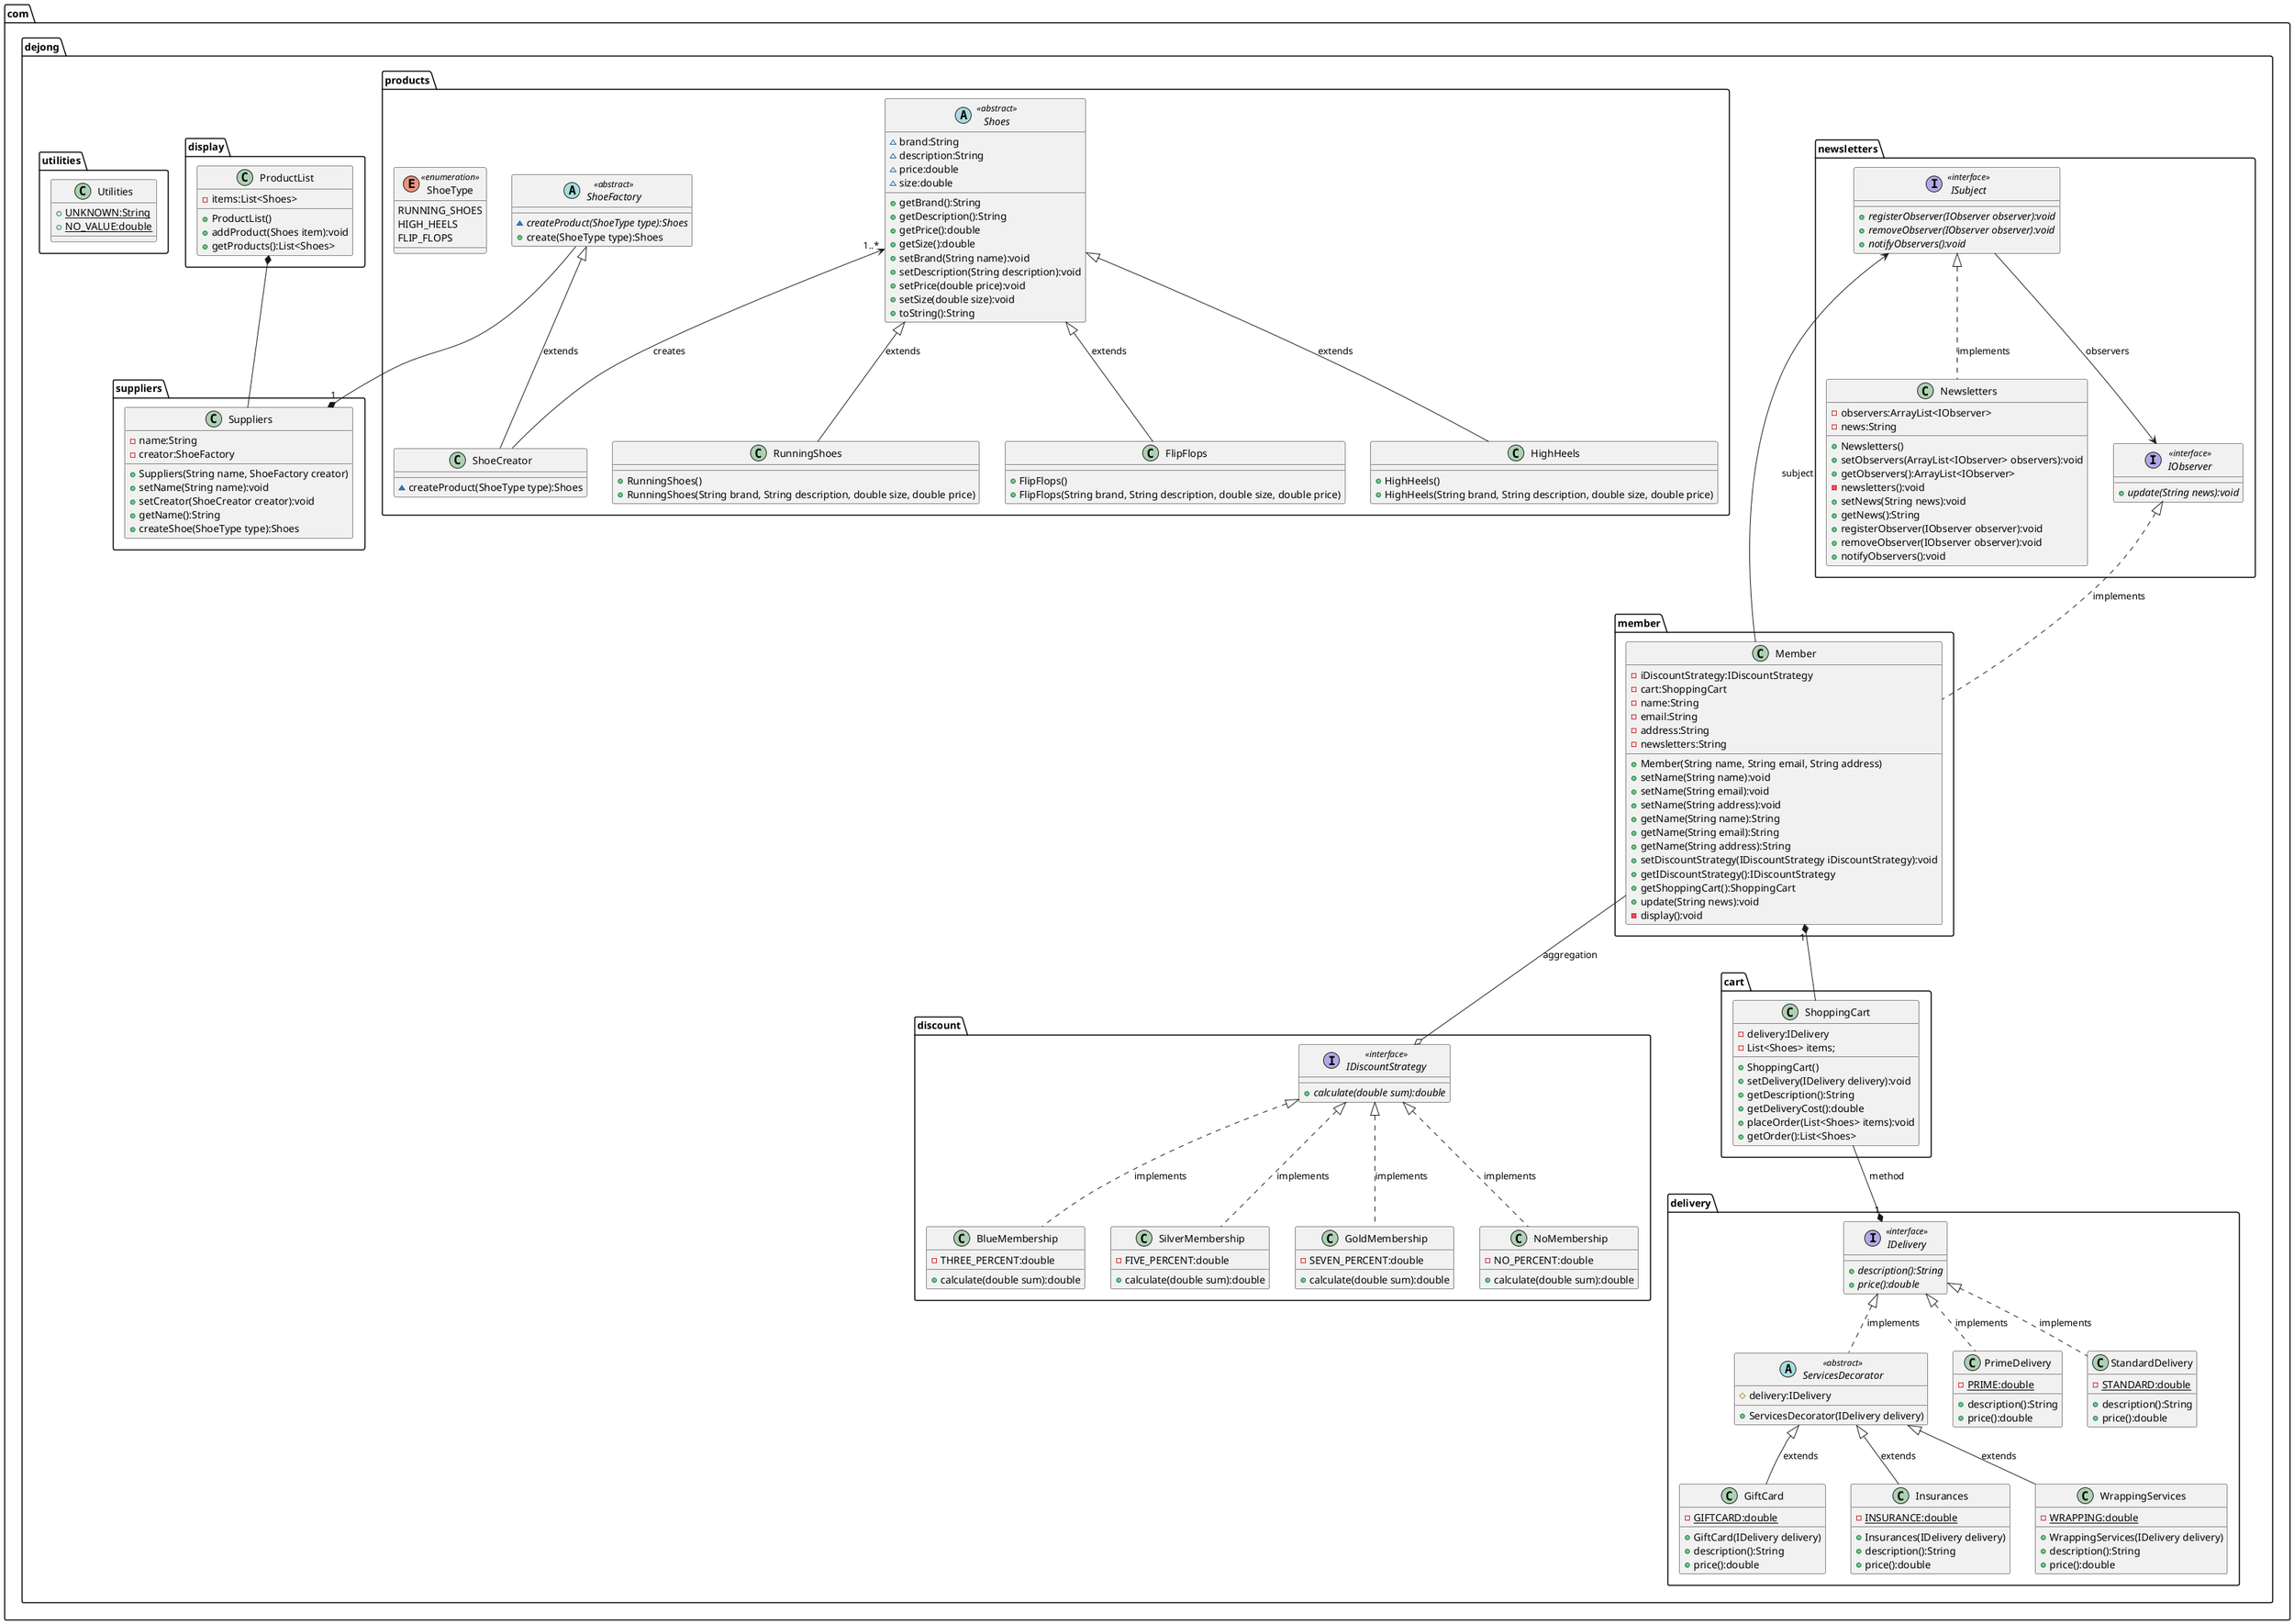 @startuml

'Concrete Class
class com.dejong.discount.BlueMembership {
    - THREE_PERCENT:double
    + calculate(double sum):double
}
class com.dejong.discount.SilverMembership {
    - FIVE_PERCENT:double
    + calculate(double sum):double
}
class com.dejong.discount.GoldMembership {
    - SEVEN_PERCENT:double
    + calculate(double sum):double
}
class com.dejong.discount.NoMembership {
    - NO_PERCENT:double
    + calculate(double sum):double
}
class com.dejong.member.Member {
    - iDiscountStrategy:IDiscountStrategy
    - cart:ShoppingCart
    - name:String
    - email:String
    - address:String
    - newsletters:String
    + Member(String name, String email, String address)
    + setName(String name):void
    + setName(String email):void
    + setName(String address):void
    + getName(String name):String
    + getName(String email):String
    + getName(String address):String
    + setDiscountStrategy(IDiscountStrategy iDiscountStrategy):void
    + getIDiscountStrategy():IDiscountStrategy
    + getShoppingCart():ShoppingCart
    + update(String news):void
    - display():void
}
class com.dejong.newsletters.Newsletters {
    - observers:ArrayList<IObserver>
    - news:String
    + Newsletters()
    + setObservers(ArrayList<IObserver> observers):void
    + getObservers():ArrayList<IObserver>
    - newsletters():void
    + setNews(String news):void
    + getNews():String
    + registerObserver(IObserver observer):void
    + removeObserver(IObserver observer):void
    + notifyObservers():void
}
abstract class com.dejong.delivery.ServicesDecorator << abstract >> {
    # delivery:IDelivery
    + ServicesDecorator(IDelivery delivery)
}
class com.dejong.delivery.GiftCard {
    - {static} GIFTCARD:double
    + GiftCard(IDelivery delivery)
    + {method} description():String
    + {method} price():double
}
class com.dejong.delivery.Insurances{
    - {static} INSURANCE:double
    + Insurances(IDelivery delivery)
    + {method} description():String
    + {method} price():double
}
class com.dejong.delivery.PrimeDelivery {
    - {static} PRIME:double
    + {method} description():String
    + {method} price():double
}
class com.dejong.delivery.StandardDelivery {
    - {static} STANDARD:double
    + {method} description():String
    + {method} price():double
}
class com.dejong.delivery.WrappingServices {
    - {static} WRAPPING:double
    + WrappingServices(IDelivery delivery)
    + {method} description():String
    + {method} price():double
}
class com.dejong.cart.ShoppingCart {
    - delivery:IDelivery
    - List<Shoes> items;
    + ShoppingCart()
    + setDelivery(IDelivery delivery):void
    + getDescription():String
    + getDeliveryCost():double
    + placeOrder(List<Shoes> items):void
    + getOrder():List<Shoes>
}
class com.dejong.products.FlipFlops {
    + FlipFlops()
    + FlipFlops(String brand, String description, double size, double price)
}
class com.dejong.products.HighHeels {
    + HighHeels()
    + HighHeels(String brand, String description, double size, double price)
}
class com.dejong.products.RunningShoes {
    + RunningShoes()
    + RunningShoes(String brand, String description, double size, double price)
}
abstract class com.dejong.products.Shoes << abstract >> {
    ~ brand:String
    ~ description:String
    ~ price:double
    ~ size:double
    + getBrand():String
    + getDescription():String
    + getPrice():double
    + getSize():double
    + setBrand(String name):void
    + setDescription(String description):void
    + setPrice(double price):void
    + setSize(double size):void
    + toString():String
}
abstract class com.dejong.products.ShoeFactory << abstract >> {
    ~ {abstract} createProduct(ShoeType type):Shoes
    + create(ShoeType type):Shoes
}
class com.dejong.products.ShoeCreator {
    ~ createProduct(ShoeType type):Shoes
}
class com.dejong.suppliers.Suppliers {
    - name:String
    - creator:ShoeFactory
    + Suppliers(String name, ShoeFactory creator)
    + setName(String name):void
    + setCreator(ShoeCreator creator):void
    + getName():String
    + createShoe(ShoeType type):Shoes
}
class com.dejong.display.ProductList {
    - items:List<Shoes>
    + ProductList()
    + addProduct(Shoes item):void
    + getProducts():List<Shoes>
}
enum com.dejong.products.ShoeType << enumeration >> {
    RUNNING_SHOES
    HIGH_HEELS
    FLIP_FLOPS
}
class com.dejong.utilities.Utilities {
    + {static} UNKNOWN:String
    + {static} NO_VALUE:double
}

'Interface
interface com.dejong.discount.IDiscountStrategy << interface >> {
    + {abstract} calculate(double sum):double
}
interface com.dejong.newsletters.ISubject << interface >> {
    + {abstract} registerObserver(IObserver observer):void
    + {abstract} removeObserver(IObserver observer):void
    + {abstract} notifyObservers():void
}
interface com.dejong.newsletters.IObserver << interface >> {
    + {abstract} update(String news):void
}
interface com.dejong.delivery.IDelivery << interface >> {
    + {abstract} description():String
    + {abstract} price():double
}

'Relationships
com.dejong.member.Member --o com.dejong.discount.IDiscountStrategy : aggregation
com.dejong.discount.IDiscountStrategy <|.. com.dejong.discount.BlueMembership : implements
com.dejong.discount.IDiscountStrategy <|.. com.dejong.discount.SilverMembership : implements
com.dejong.discount.IDiscountStrategy <|.. com.dejong.discount.GoldMembership : implements
com.dejong.discount.IDiscountStrategy <|.. com.dejong.discount.NoMembership : implements
com.dejong.newsletters.IObserver <|.. com.dejong.member.Member : implements
com.dejong.newsletters.ISubject <|.. com.dejong.newsletters.Newsletters : implements
com.dejong.newsletters.ISubject --> com.dejong.newsletters.IObserver : observers
com.dejong.member.Member --> com.dejong.newsletters.ISubject : subject
com.dejong.member.Member "1" *-- com.dejong.cart.ShoppingCart
com.dejong.cart.ShoppingCart --* "1" com.dejong.delivery.IDelivery : " method"
com.dejong.delivery.IDelivery <|.. com.dejong.delivery.PrimeDelivery : implements
com.dejong.delivery.IDelivery <|.. com.dejong.delivery.StandardDelivery : implements
com.dejong.delivery.IDelivery <|.. com.dejong.delivery.ServicesDecorator : implements
com.dejong.delivery.ServicesDecorator <|-- com.dejong.delivery.WrappingServices : extends
com.dejong.delivery.ServicesDecorator <|-- com.dejong.delivery.GiftCard : extends
com.dejong.delivery.ServicesDecorator <|-- com.dejong.delivery.Insurances : extends
com.dejong.products.Shoes <|-- com.dejong.products.FlipFlops : "extends"
com.dejong.products.Shoes <|-- com.dejong.products.RunningShoes : "extends"
com.dejong.products.Shoes <|-- com.dejong.products.HighHeels : "extends"
com.dejong.products.ShoeFactory <|-- com.dejong.products.ShoeCreator : "extends"
com.dejong.products.Shoes "1..*" <-- com.dejong.products.ShoeCreator : "creates"
com.dejong.products.ShoeFactory --* "1" com.dejong.suppliers.Suppliers
com.dejong.display.ProductList *-- com.dejong.suppliers.Suppliers

@enduml